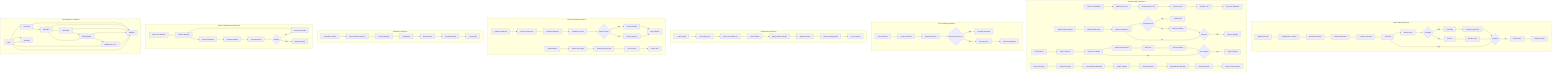 graph TD
    subgraph "Main Fishing Sequence"
        A[Application Start] --> B[Configuration Loading]
        B --> C[Window Activation]
        C --> D[Player Initialization]
        D --> E[Fishing Loop Start]
        
        E --> F[Cast Rod]
        F --> G[Wait for Fish]
        G --> H{Fish Bite?}
        H -->|Yes| I[Fish Fight]
        H -->|No| J[Timeout]
        J --> K[Retrieve Line]
        I --> L[Handle Caught Fish]
        L --> M{Continue?}
        K --> M
        M -->|Yes| F
        M -->|No| N[Session End]
        N --> O[Display Results]
    end
    
    subgraph "Detailed Fishing Sequence"
        F1[Check Consumables] --> F2[Validate Pre-Cast]
        F2 --> F3[Mode-Specific Cast]
        F3 --> F4[Power Control]
        F4 --> F5[Execute Cast]
        F5 --> F6[Post-Cast Validation]
        
        G1[Initialize Bite Detection] --> G2[Mode-Specific Wait]
        G2 --> G3[Check for Indicators]
        G3 --> G4{Bite Detected?}
        G4 -->|Yes| G5[Validate Bite]
        G4 -->|No| G6[Continue Waiting]
        G6 --> G7{Timeout?}
        G7 -->|No| G3
        G7 -->|Yes| G8[Timeout Handler]
        
        I1[Initial Rod Lift] --> I2[Fight Loop Start]
        I2 --> I3[Check Fish Status]
        I3 --> I4[Adjust Friction Brake]
        I4 --> I5[Reel Fish]
        I5 --> I6[Check Stamina]
        I6 --> I7{Fish Landed?}
        I7 -->|No| I3
        I7 -->|Yes| I8[Fight Complete]
        
        L1[Wait for Fish Info] --> L2[Extract Fish Data]
        L2 --> L3[Check Whitelist/Blacklist]
        L3 --> L4[Handle Tagging]
        L4 --> L5[Take Screenshot]
        L5 --> L6[Keep/Release Decision]
        L6 --> L7[Update Statistics]
        L7 --> L8[Check Keepnet Status]
    end
    
    subgraph "Error Handling Sequence"
        E1[Error Detected] --> E2[Log Error Details]
        E2 --> E3[Attempt Recovery]
        E3 --> E4{Recovery Success?}
        E4 -->|Yes| E5[Resume Operation]
        E4 -->|No| E6[Escalate Error]
        E6 --> E7[Graceful Shutdown]
    end
    
    subgraph "Configuration Sequence"
        C1[Load Defaults] --> C2[Load config.yaml]
        C2 --> C3[Parse CLI Arguments]
        C3 --> C4[Select Profile]
        C4 --> C5[Merge Profile Settings]
        C5 --> C6[Apply Overrides]
        C6 --> C7[Validate Configuration]
        C7 --> C8[Freeze Config]
    end
    
    subgraph "Detection System Sequence"
        D1[Initialize Templates] --> D2[Capture Screenshot]
        D2 --> D3[Template Matching]
        D3 --> D4[Confidence Check]
        D4 --> D5{Match Found?}
        D5 -->|Yes| D6[Return Positive]
        D5 -->|No| D7[Return Negative]
        D6 --> D8[Cache Result]
        D7 --> D8
        
        D9[OCR Request] --> D10[Preprocess Image]
        D10 --> D11[Tesseract Processing]
        D11 --> D12[Text Cleanup]
        D12 --> D13[Return Text]
    end
    
    subgraph "Notification Sequence"
        N1[Notification Trigger] --> N2[Check Enabled Services]
        N2 --> N3[Format Message]
        N3 --> N4[Send Email]
        N4 --> N5[Send Discord]
        N5 --> N6[Send MiaoTixing]
        N6 --> N7[Log Results]
    end
    
    subgraph "Window Management Sequence"
        W1[Find Game Window] --> W2[Validate Window]
        W2 --> W3[Check Resolution]
        W3 --> W4[Activate Window]
        W4 --> W5[Verify Activation]
        W5 --> W6{Ready?}
        W6 -->|No| W7[Recovery Attempt]
        W7 --> W2
        W6 -->|Yes| W8[Window Ready]
    end
    
    subgraph "State Machine Transitions"
        S1[IDLE] --> S2[CASTING]
        S2 --> S3[WAITING]
        S3 --> S4[FIGHTING]
        S4 --> S5[RETRIEVING]
        S5 --> S6[HANDLING_FISH]
        S6 --> S1
        
        S3 --> S5
        S1 --> S7[PAUSED]
        S7 --> S1
        S2 --> S8[ERROR]
        S3 --> S8
        S4 --> S8
        S5 --> S8
        S6 --> S8
        S8 --> S1
    end
